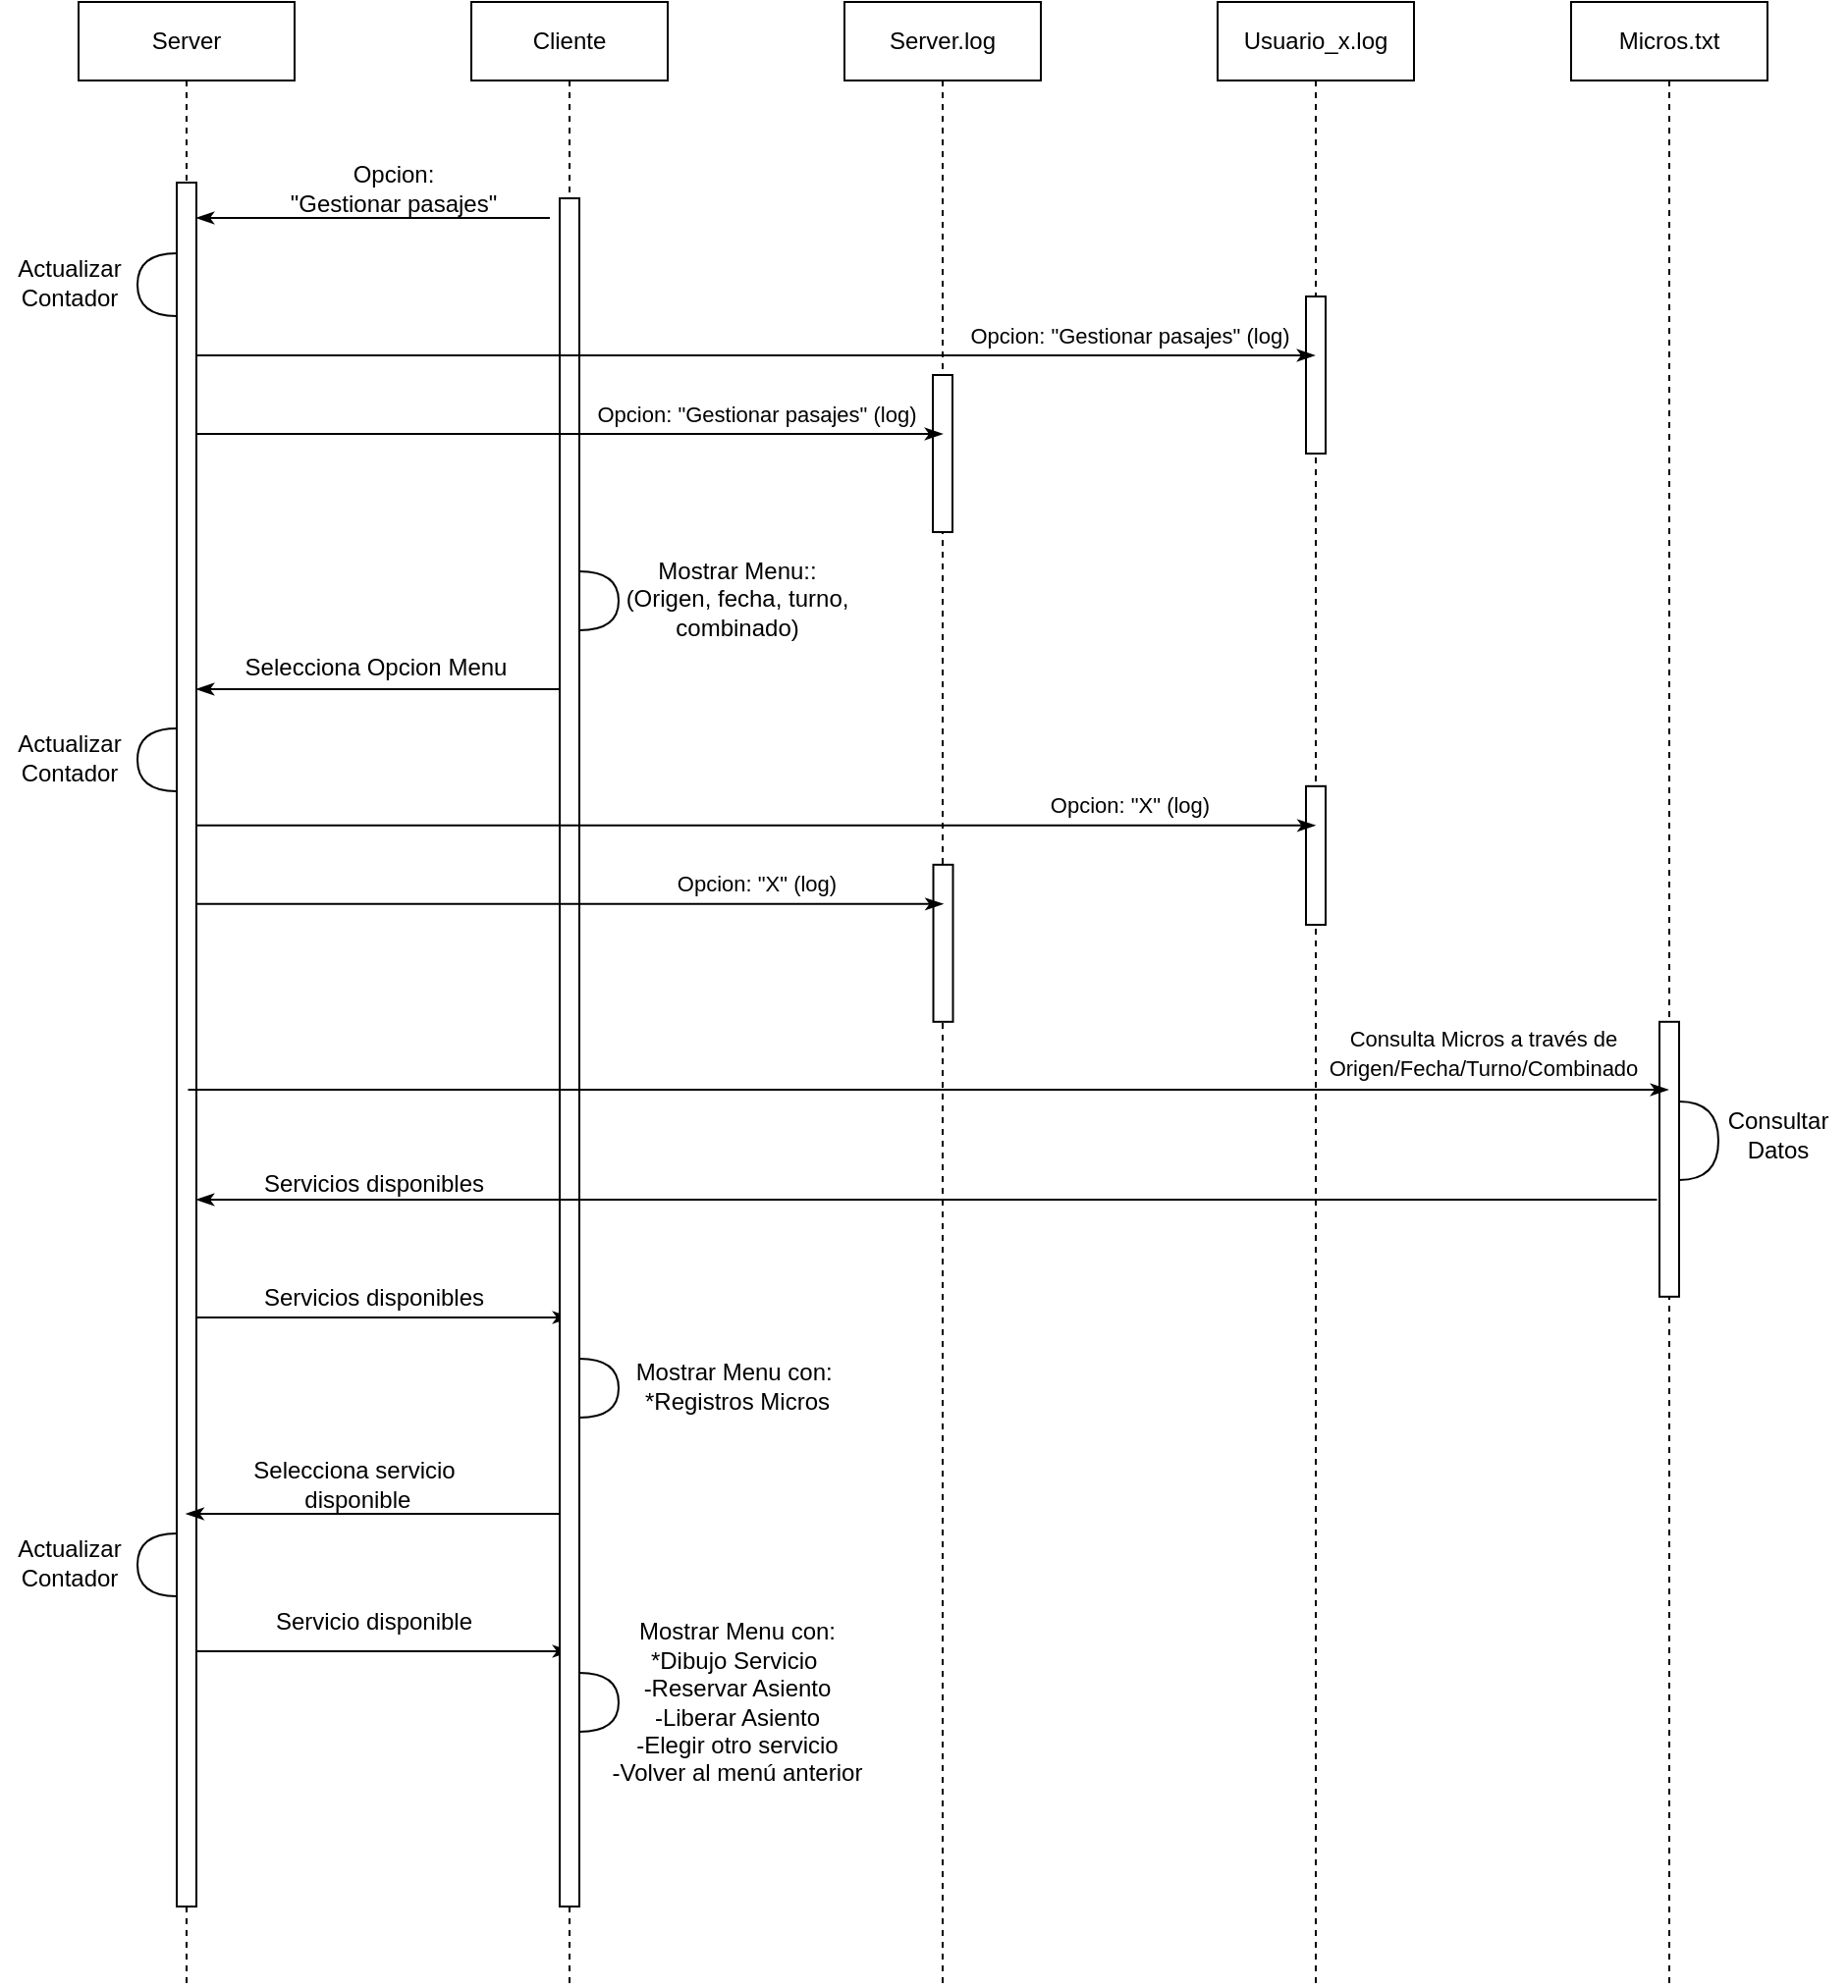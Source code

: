 <mxfile version="13.2.4" type="device"><diagram id="Fg9tWaNjEZ4B-ooGvSK3" name="Page-1"><mxGraphModel dx="1432" dy="600" grid="1" gridSize="10" guides="1" tooltips="1" connect="1" arrows="1" fold="1" page="1" pageScale="1" pageWidth="827" pageHeight="1169" math="0" shadow="0"><root><mxCell id="0"/><mxCell id="1" parent="0"/><mxCell id="MEVFcc1DbLn5ndGjQ82--2" value="Server" style="shape=umlLifeline;perimeter=lifelinePerimeter;whiteSpace=wrap;html=1;container=1;collapsible=0;recursiveResize=0;outlineConnect=0;" parent="1" vertex="1"><mxGeometry x="50" y="30" width="110" height="1010" as="geometry"/></mxCell><mxCell id="JjLCzJacfNKEvgv5zOUD-8" value="" style="html=1;points=[];perimeter=orthogonalPerimeter;rounded=0;shadow=0;comic=0;labelBackgroundColor=none;strokeWidth=1;fontFamily=Verdana;fontSize=12;align=center;" vertex="1" parent="MEVFcc1DbLn5ndGjQ82--2"><mxGeometry x="50" y="92" width="10" height="878" as="geometry"/></mxCell><mxCell id="JjLCzJacfNKEvgv5zOUD-17" value="" style="endArrow=none;html=1;rounded=0;startArrow=classicThin;startFill=1;" edge="1" parent="MEVFcc1DbLn5ndGjQ82--2"><mxGeometry relative="1" as="geometry"><mxPoint x="60" y="350" as="sourcePoint"/><mxPoint x="250.5" y="350" as="targetPoint"/></mxGeometry></mxCell><mxCell id="JjLCzJacfNKEvgv5zOUD-40" value="" style="endArrow=classicThin;html=1;rounded=0;startArrow=none;startFill=0;endFill=1;" edge="1" parent="MEVFcc1DbLn5ndGjQ82--2"><mxGeometry relative="1" as="geometry"><mxPoint x="60" y="670" as="sourcePoint"/><mxPoint x="250.5" y="670" as="targetPoint"/></mxGeometry></mxCell><mxCell id="JjLCzJacfNKEvgv5zOUD-50" value="" style="endArrow=classicThin;html=1;rounded=0;startArrow=none;startFill=0;endFill=1;" edge="1" parent="MEVFcc1DbLn5ndGjQ82--2"><mxGeometry relative="1" as="geometry"><mxPoint x="60" y="840" as="sourcePoint"/><mxPoint x="250.5" y="840" as="targetPoint"/></mxGeometry></mxCell><mxCell id="MEVFcc1DbLn5ndGjQ82--7" value="Cliente" style="shape=umlLifeline;perimeter=lifelinePerimeter;whiteSpace=wrap;html=1;container=1;collapsible=0;recursiveResize=0;outlineConnect=0;" parent="1" vertex="1"><mxGeometry x="250" y="30" width="100" height="1010" as="geometry"/></mxCell><mxCell id="JjLCzJacfNKEvgv5zOUD-10" value="" style="html=1;points=[];perimeter=orthogonalPerimeter;rounded=0;shadow=0;comic=0;labelBackgroundColor=none;strokeWidth=1;fontFamily=Verdana;fontSize=12;align=center;" vertex="1" parent="MEVFcc1DbLn5ndGjQ82--7"><mxGeometry x="45" y="100" width="10" height="870" as="geometry"/></mxCell><mxCell id="JjLCzJacfNKEvgv5zOUD-15" value="" style="shape=requiredInterface;html=1;verticalLabelPosition=bottom;rotation=0;" vertex="1" parent="MEVFcc1DbLn5ndGjQ82--7"><mxGeometry x="55" y="290" width="20" height="30" as="geometry"/></mxCell><mxCell id="MEVFcc1DbLn5ndGjQ82--12" value="Server.log" style="shape=umlLifeline;perimeter=lifelinePerimeter;whiteSpace=wrap;html=1;container=1;collapsible=0;recursiveResize=0;outlineConnect=0;" parent="1" vertex="1"><mxGeometry x="440" y="30" width="100" height="1010" as="geometry"/></mxCell><mxCell id="JjLCzJacfNKEvgv5zOUD-11" value="" style="html=1;points=[];perimeter=orthogonalPerimeter;rounded=0;shadow=0;comic=0;labelBackgroundColor=none;strokeWidth=1;fontFamily=Verdana;fontSize=12;align=center;" vertex="1" parent="MEVFcc1DbLn5ndGjQ82--12"><mxGeometry x="45" y="190" width="10" height="80" as="geometry"/></mxCell><mxCell id="JjLCzJacfNKEvgv5zOUD-26" value="" style="html=1;points=[];perimeter=orthogonalPerimeter;rounded=0;shadow=0;comic=0;labelBackgroundColor=none;strokeWidth=1;fontFamily=Verdana;fontSize=12;align=center;" vertex="1" parent="MEVFcc1DbLn5ndGjQ82--12"><mxGeometry x="45.25" y="439.41" width="10" height="80" as="geometry"/></mxCell><mxCell id="MEVFcc1DbLn5ndGjQ82--14" value="Usuario_x.log" style="shape=umlLifeline;perimeter=lifelinePerimeter;whiteSpace=wrap;html=1;container=1;collapsible=0;recursiveResize=0;outlineConnect=0;" parent="1" vertex="1"><mxGeometry x="630" y="30" width="100" height="1010" as="geometry"/></mxCell><mxCell id="JjLCzJacfNKEvgv5zOUD-12" value="" style="html=1;points=[];perimeter=orthogonalPerimeter;rounded=0;shadow=0;comic=0;labelBackgroundColor=none;strokeWidth=1;fontFamily=Verdana;fontSize=12;align=center;" vertex="1" parent="MEVFcc1DbLn5ndGjQ82--14"><mxGeometry x="45" y="150" width="10" height="80" as="geometry"/></mxCell><mxCell id="JjLCzJacfNKEvgv5zOUD-27" value="" style="html=1;points=[];perimeter=orthogonalPerimeter;rounded=0;shadow=0;comic=0;labelBackgroundColor=none;strokeWidth=1;fontFamily=Verdana;fontSize=12;align=center;" vertex="1" parent="MEVFcc1DbLn5ndGjQ82--14"><mxGeometry x="45" y="399.41" width="10" height="70.59" as="geometry"/></mxCell><mxCell id="MEVFcc1DbLn5ndGjQ82--16" value="Micros.txt" style="shape=umlLifeline;perimeter=lifelinePerimeter;whiteSpace=wrap;html=1;container=1;collapsible=0;recursiveResize=0;outlineConnect=0;" parent="1" vertex="1"><mxGeometry x="810" y="30" width="100" height="1010" as="geometry"/></mxCell><mxCell id="JjLCzJacfNKEvgv5zOUD-30" value="" style="html=1;points=[];perimeter=orthogonalPerimeter;rounded=0;shadow=0;comic=0;labelBackgroundColor=none;strokeWidth=1;fontFamily=Verdana;fontSize=12;align=center;" vertex="1" parent="MEVFcc1DbLn5ndGjQ82--16"><mxGeometry x="45" y="519.41" width="10" height="140" as="geometry"/></mxCell><mxCell id="JjLCzJacfNKEvgv5zOUD-33" value="" style="shape=requiredInterface;html=1;verticalLabelPosition=bottom;rotation=0;" vertex="1" parent="MEVFcc1DbLn5ndGjQ82--16"><mxGeometry x="55" y="560" width="20" height="40" as="geometry"/></mxCell><mxCell id="JjLCzJacfNKEvgv5zOUD-1" value="Opcion: &lt;br&gt;&quot;Gestionar pasajes&quot;" style="text;html=1;align=center;verticalAlign=middle;resizable=0;points=[];autosize=1;" vertex="1" parent="1"><mxGeometry x="150" y="110" width="120" height="30" as="geometry"/></mxCell><mxCell id="JjLCzJacfNKEvgv5zOUD-2" value="" style="endArrow=classicThin;html=1;rounded=0;startArrow=none;startFill=0;endFill=1;" edge="1" parent="1"><mxGeometry relative="1" as="geometry"><mxPoint x="110" y="210" as="sourcePoint"/><mxPoint x="679.5" y="210" as="targetPoint"/></mxGeometry></mxCell><mxCell id="JjLCzJacfNKEvgv5zOUD-3" value="&lt;font style=&quot;font-size: 11px&quot;&gt;Opcion:&amp;nbsp;&quot;Gestionar pasajes&quot;&amp;nbsp;(log)&lt;/font&gt;" style="text;html=1;align=center;verticalAlign=middle;resizable=0;points=[];autosize=1;" vertex="1" parent="1"><mxGeometry x="495" y="190" width="180" height="20" as="geometry"/></mxCell><mxCell id="JjLCzJacfNKEvgv5zOUD-4" value="" style="endArrow=classicThin;html=1;rounded=0;startArrow=none;startFill=0;endFill=1;" edge="1" parent="1"><mxGeometry relative="1" as="geometry"><mxPoint x="110" y="250" as="sourcePoint"/><mxPoint x="490" y="250" as="targetPoint"/></mxGeometry></mxCell><mxCell id="JjLCzJacfNKEvgv5zOUD-6" value="" style="shape=requiredInterface;html=1;verticalLabelPosition=bottom;rotation=-180;" vertex="1" parent="1"><mxGeometry x="80" y="158" width="20" height="32" as="geometry"/></mxCell><mxCell id="JjLCzJacfNKEvgv5zOUD-7" value="Actualizar &lt;br&gt;Contador" style="text;html=1;align=center;verticalAlign=middle;resizable=0;points=[];autosize=1;" vertex="1" parent="1"><mxGeometry x="10" y="158" width="70" height="30" as="geometry"/></mxCell><mxCell id="JjLCzJacfNKEvgv5zOUD-9" value="" style="endArrow=none;html=1;rounded=0;startArrow=classicThin;startFill=1;" edge="1" parent="1"><mxGeometry relative="1" as="geometry"><mxPoint x="110" y="140" as="sourcePoint"/><mxPoint x="290" y="140" as="targetPoint"/></mxGeometry></mxCell><mxCell id="JjLCzJacfNKEvgv5zOUD-13" value="&lt;font style=&quot;font-size: 11px&quot;&gt;Opcion:&amp;nbsp;&quot;Gestionar pasajes&quot;&amp;nbsp;(log)&lt;/font&gt;" style="text;html=1;align=center;verticalAlign=middle;resizable=0;points=[];autosize=1;" vertex="1" parent="1"><mxGeometry x="305" y="230" width="180" height="20" as="geometry"/></mxCell><mxCell id="JjLCzJacfNKEvgv5zOUD-16" value="Mostrar Menu::&lt;br&gt;(Origen, fecha, turno, &lt;br&gt;combinado)" style="text;html=1;align=center;verticalAlign=middle;resizable=0;points=[];autosize=1;" vertex="1" parent="1"><mxGeometry x="320" y="309" width="130" height="50" as="geometry"/></mxCell><mxCell id="JjLCzJacfNKEvgv5zOUD-18" value="Selecciona Opcion Menu" style="text;html=1;align=center;verticalAlign=middle;resizable=0;points=[];autosize=1;" vertex="1" parent="1"><mxGeometry x="126" y="359" width="150" height="20" as="geometry"/></mxCell><mxCell id="JjLCzJacfNKEvgv5zOUD-20" value="" style="shape=requiredInterface;html=1;verticalLabelPosition=bottom;rotation=-180;" vertex="1" parent="1"><mxGeometry x="80" y="400" width="20" height="32" as="geometry"/></mxCell><mxCell id="JjLCzJacfNKEvgv5zOUD-21" value="Actualizar &lt;br&gt;Contador" style="text;html=1;align=center;verticalAlign=middle;resizable=0;points=[];autosize=1;" vertex="1" parent="1"><mxGeometry x="10" y="400" width="70" height="30" as="geometry"/></mxCell><mxCell id="JjLCzJacfNKEvgv5zOUD-22" value="" style="endArrow=classicThin;html=1;rounded=0;startArrow=none;startFill=0;endFill=1;" edge="1" parent="1"><mxGeometry relative="1" as="geometry"><mxPoint x="110.25" y="449.41" as="sourcePoint"/><mxPoint x="679.75" y="449.41" as="targetPoint"/></mxGeometry></mxCell><mxCell id="JjLCzJacfNKEvgv5zOUD-23" value="&lt;font style=&quot;font-size: 11px&quot;&gt;Opcion:&amp;nbsp;&quot;X&quot;&amp;nbsp;(log)&lt;/font&gt;" style="text;html=1;align=center;verticalAlign=middle;resizable=0;points=[];autosize=1;" vertex="1" parent="1"><mxGeometry x="535.25" y="429.41" width="100" height="20" as="geometry"/></mxCell><mxCell id="JjLCzJacfNKEvgv5zOUD-24" value="" style="endArrow=classicThin;html=1;rounded=0;startArrow=none;startFill=0;endFill=1;" edge="1" parent="1"><mxGeometry relative="1" as="geometry"><mxPoint x="110.25" y="489.41" as="sourcePoint"/><mxPoint x="490.25" y="489.41" as="targetPoint"/></mxGeometry></mxCell><mxCell id="JjLCzJacfNKEvgv5zOUD-25" value="&lt;font style=&quot;font-size: 11px&quot;&gt;Opcion:&amp;nbsp;&quot;X&quot;&amp;nbsp;(log)&lt;/font&gt;" style="text;html=1;align=center;verticalAlign=middle;resizable=0;points=[];autosize=1;" vertex="1" parent="1"><mxGeometry x="345.25" y="469.41" width="100" height="20" as="geometry"/></mxCell><mxCell id="JjLCzJacfNKEvgv5zOUD-31" value="" style="endArrow=classicThin;html=1;rounded=0;startArrow=none;startFill=0;endFill=1;" edge="1" parent="1" target="MEVFcc1DbLn5ndGjQ82--16"><mxGeometry relative="1" as="geometry"><mxPoint x="105.75" y="584" as="sourcePoint"/><mxPoint x="780" y="590" as="targetPoint"/></mxGeometry></mxCell><mxCell id="JjLCzJacfNKEvgv5zOUD-32" value="&lt;font style=&quot;font-size: 11px&quot;&gt;Consulta Micros a través de &lt;br&gt;Origen/Fecha/Turno/Combinado&lt;/font&gt;" style="text;html=1;align=center;verticalAlign=middle;resizable=0;points=[];autosize=1;" vertex="1" parent="1"><mxGeometry x="680" y="550" width="170" height="30" as="geometry"/></mxCell><mxCell id="JjLCzJacfNKEvgv5zOUD-34" value="Consultar &lt;br&gt;Datos" style="text;html=1;align=center;verticalAlign=middle;resizable=0;points=[];autosize=1;" vertex="1" parent="1"><mxGeometry x="880" y="592" width="70" height="30" as="geometry"/></mxCell><mxCell id="JjLCzJacfNKEvgv5zOUD-37" value="" style="endArrow=none;html=1;rounded=0;startArrow=classicThin;startFill=1;endFill=0;" edge="1" parent="1"><mxGeometry relative="1" as="geometry"><mxPoint x="110" y="640" as="sourcePoint"/><mxPoint x="853.75" y="640" as="targetPoint"/></mxGeometry></mxCell><mxCell id="JjLCzJacfNKEvgv5zOUD-39" value="Servicios disponibles" style="text;html=1;align=center;verticalAlign=middle;resizable=0;points=[];autosize=1;" vertex="1" parent="1"><mxGeometry x="135" y="622" width="130" height="20" as="geometry"/></mxCell><mxCell id="JjLCzJacfNKEvgv5zOUD-42" value="Servicios disponibles" style="text;html=1;align=center;verticalAlign=middle;resizable=0;points=[];autosize=1;" vertex="1" parent="1"><mxGeometry x="135" y="680" width="130" height="20" as="geometry"/></mxCell><mxCell id="JjLCzJacfNKEvgv5zOUD-43" value="" style="shape=requiredInterface;html=1;verticalLabelPosition=bottom;rotation=0;" vertex="1" parent="1"><mxGeometry x="305" y="721" width="20" height="30" as="geometry"/></mxCell><mxCell id="JjLCzJacfNKEvgv5zOUD-44" value="Mostrar Menu con:&amp;nbsp;&lt;br&gt;*Registros Micros" style="text;html=1;align=center;verticalAlign=middle;resizable=0;points=[];autosize=1;" vertex="1" parent="1"><mxGeometry x="325" y="720" width="120" height="30" as="geometry"/></mxCell><mxCell id="JjLCzJacfNKEvgv5zOUD-46" value="" style="endArrow=none;html=1;rounded=0;startArrow=classicThin;startFill=1;" edge="1" parent="1"><mxGeometry relative="1" as="geometry"><mxPoint x="104.75" y="800" as="sourcePoint"/><mxPoint x="295.25" y="800" as="targetPoint"/></mxGeometry></mxCell><mxCell id="JjLCzJacfNKEvgv5zOUD-47" value="Selecciona servicio&lt;br&gt;&amp;nbsp;disponible" style="text;html=1;align=center;verticalAlign=middle;resizable=0;points=[];autosize=1;" vertex="1" parent="1"><mxGeometry x="130" y="770" width="120" height="30" as="geometry"/></mxCell><mxCell id="JjLCzJacfNKEvgv5zOUD-48" value="" style="shape=requiredInterface;html=1;verticalLabelPosition=bottom;rotation=-180;" vertex="1" parent="1"><mxGeometry x="80" y="810" width="20" height="32" as="geometry"/></mxCell><mxCell id="JjLCzJacfNKEvgv5zOUD-49" value="Actualizar &lt;br&gt;Contador" style="text;html=1;align=center;verticalAlign=middle;resizable=0;points=[];autosize=1;" vertex="1" parent="1"><mxGeometry x="10" y="810" width="70" height="30" as="geometry"/></mxCell><mxCell id="JjLCzJacfNKEvgv5zOUD-52" value="Servicio disponible" style="text;html=1;align=center;verticalAlign=middle;resizable=0;points=[];autosize=1;" vertex="1" parent="1"><mxGeometry x="140" y="845" width="120" height="20" as="geometry"/></mxCell><mxCell id="JjLCzJacfNKEvgv5zOUD-53" value="" style="shape=requiredInterface;html=1;verticalLabelPosition=bottom;rotation=0;" vertex="1" parent="1"><mxGeometry x="305" y="881" width="20" height="30" as="geometry"/></mxCell><mxCell id="JjLCzJacfNKEvgv5zOUD-54" value="Mostrar Menu con:&lt;br&gt;*Dibujo Servicio&amp;nbsp;&lt;br&gt;-Reservar Asiento&lt;br&gt;-Liberar Asiento&lt;br&gt;-Elegir otro servicio&lt;br&gt;-Volver al menú anterior" style="text;html=1;align=center;verticalAlign=middle;resizable=0;points=[];autosize=1;" vertex="1" parent="1"><mxGeometry x="315" y="851" width="140" height="90" as="geometry"/></mxCell></root></mxGraphModel></diagram></mxfile>